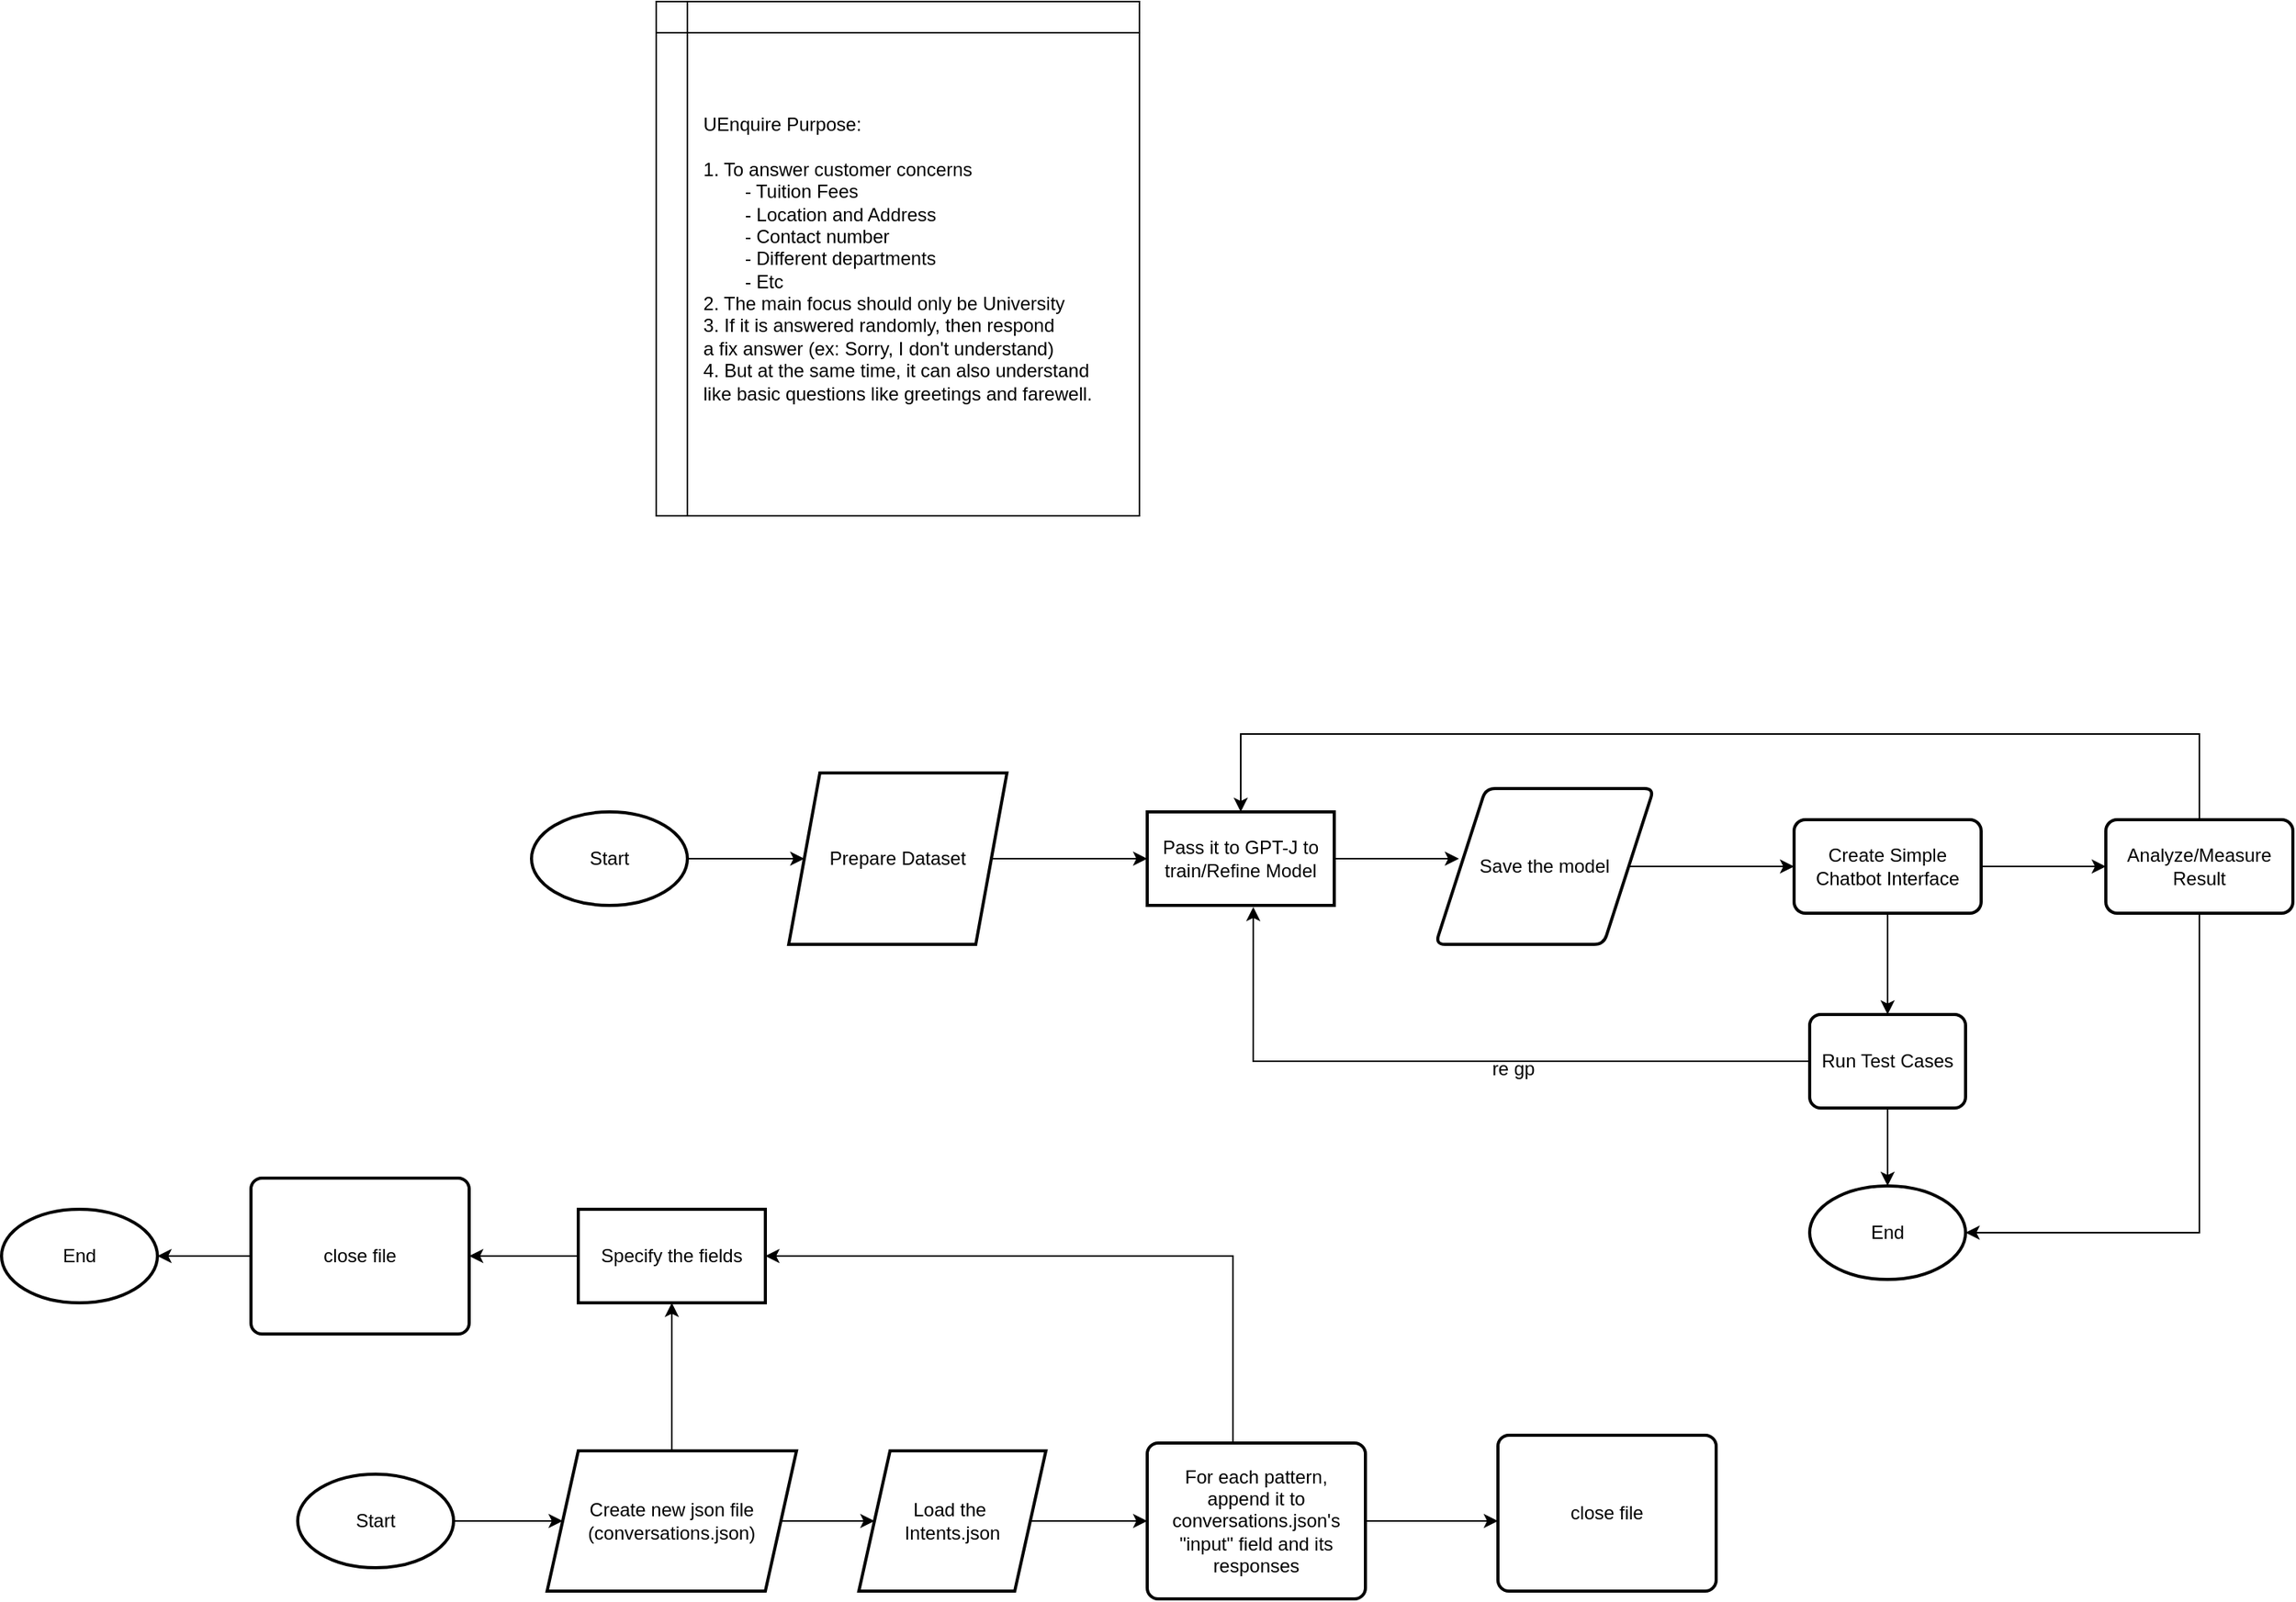<mxfile version="24.6.4" type="github">
  <diagram id="C5RBs43oDa-KdzZeNtuy" name="Page-1">
    <mxGraphModel dx="2261" dy="821" grid="1" gridSize="10" guides="1" tooltips="1" connect="1" arrows="1" fold="1" page="1" pageScale="1" pageWidth="827" pageHeight="1169" math="0" shadow="0">
      <root>
        <mxCell id="WIyWlLk6GJQsqaUBKTNV-0" />
        <mxCell id="WIyWlLk6GJQsqaUBKTNV-1" parent="WIyWlLk6GJQsqaUBKTNV-0" />
        <mxCell id="p2aKJpBdtwRCTskT0FWo-0" value="&lt;div align=&quot;left&quot;&gt;UEnquire Purpose:&lt;/div&gt;&lt;div align=&quot;left&quot;&gt;&lt;br&gt;&lt;/div&gt;&lt;div align=&quot;left&quot;&gt;1. To answer customer concerns&lt;/div&gt;&lt;div align=&quot;left&quot;&gt;&lt;span style=&quot;white-space: pre;&quot;&gt;&#x9;&lt;/span&gt;- Tuition Fees&lt;/div&gt;&lt;div align=&quot;left&quot;&gt;&lt;span style=&quot;white-space: pre;&quot;&gt;&#x9;&lt;/span&gt;- Location and Address&lt;/div&gt;&lt;div align=&quot;left&quot;&gt;&lt;span style=&quot;white-space: pre;&quot;&gt;&#x9;&lt;/span&gt;- Contact number&lt;/div&gt;&lt;div align=&quot;left&quot;&gt;&lt;span style=&quot;white-space: pre;&quot;&gt;&#x9;&lt;/span&gt;- Different departments&lt;/div&gt;&lt;div align=&quot;left&quot;&gt;&lt;span style=&quot;white-space: pre;&quot;&gt;&#x9;&lt;/span&gt;- Etc&lt;/div&gt;&lt;div align=&quot;left&quot;&gt;2. The main focus should only be University&lt;/div&gt;&lt;div align=&quot;left&quot;&gt;3. If it is answered randomly, then respond&lt;br&gt;a fix answer (ex: Sorry, I don&#39;t understand)&lt;/div&gt;&lt;div align=&quot;left&quot;&gt;4. But at the same time, it can also understand&lt;/div&gt;&lt;div align=&quot;left&quot;&gt;like basic questions like greetings and farewell.&lt;br&gt;&lt;/div&gt;" style="shape=internalStorage;whiteSpace=wrap;html=1;backgroundOutline=1;" parent="WIyWlLk6GJQsqaUBKTNV-1" vertex="1">
          <mxGeometry x="130" y="130" width="310" height="330" as="geometry" />
        </mxCell>
        <mxCell id="p2aKJpBdtwRCTskT0FWo-5" value="" style="edgeStyle=orthogonalEdgeStyle;rounded=0;orthogonalLoop=1;jettySize=auto;html=1;" parent="WIyWlLk6GJQsqaUBKTNV-1" source="p2aKJpBdtwRCTskT0FWo-3" target="p2aKJpBdtwRCTskT0FWo-4" edge="1">
          <mxGeometry relative="1" as="geometry" />
        </mxCell>
        <mxCell id="p2aKJpBdtwRCTskT0FWo-3" value="Start" style="strokeWidth=2;html=1;shape=mxgraph.flowchart.start_1;whiteSpace=wrap;" parent="WIyWlLk6GJQsqaUBKTNV-1" vertex="1">
          <mxGeometry x="50" y="650" width="100" height="60" as="geometry" />
        </mxCell>
        <mxCell id="p2aKJpBdtwRCTskT0FWo-7" value="" style="edgeStyle=orthogonalEdgeStyle;rounded=0;orthogonalLoop=1;jettySize=auto;html=1;" parent="WIyWlLk6GJQsqaUBKTNV-1" source="p2aKJpBdtwRCTskT0FWo-4" target="p2aKJpBdtwRCTskT0FWo-6" edge="1">
          <mxGeometry relative="1" as="geometry" />
        </mxCell>
        <mxCell id="p2aKJpBdtwRCTskT0FWo-4" value="Prepare Dataset" style="shape=parallelogram;perimeter=parallelogramPerimeter;whiteSpace=wrap;html=1;fixedSize=1;strokeWidth=2;" parent="WIyWlLk6GJQsqaUBKTNV-1" vertex="1">
          <mxGeometry x="215" y="625" width="140" height="110" as="geometry" />
        </mxCell>
        <mxCell id="p2aKJpBdtwRCTskT0FWo-9" value="" style="edgeStyle=orthogonalEdgeStyle;rounded=0;orthogonalLoop=1;jettySize=auto;html=1;" parent="WIyWlLk6GJQsqaUBKTNV-1" source="p2aKJpBdtwRCTskT0FWo-6" edge="1">
          <mxGeometry relative="1" as="geometry">
            <mxPoint x="645" y="680" as="targetPoint" />
          </mxGeometry>
        </mxCell>
        <mxCell id="p2aKJpBdtwRCTskT0FWo-6" value="Pass it to GPT-J to train/Refine Model" style="whiteSpace=wrap;html=1;strokeWidth=2;" parent="WIyWlLk6GJQsqaUBKTNV-1" vertex="1">
          <mxGeometry x="445" y="650" width="120" height="60" as="geometry" />
        </mxCell>
        <mxCell id="p2aKJpBdtwRCTskT0FWo-12" value="" style="edgeStyle=orthogonalEdgeStyle;rounded=0;orthogonalLoop=1;jettySize=auto;html=1;" parent="WIyWlLk6GJQsqaUBKTNV-1" source="p2aKJpBdtwRCTskT0FWo-10" target="p2aKJpBdtwRCTskT0FWo-11" edge="1">
          <mxGeometry relative="1" as="geometry" />
        </mxCell>
        <mxCell id="p2aKJpBdtwRCTskT0FWo-10" value="Save the model" style="shape=parallelogram;html=1;strokeWidth=2;perimeter=parallelogramPerimeter;whiteSpace=wrap;rounded=1;arcSize=12;size=0.23;" parent="WIyWlLk6GJQsqaUBKTNV-1" vertex="1">
          <mxGeometry x="630" y="635" width="140" height="100" as="geometry" />
        </mxCell>
        <mxCell id="p2aKJpBdtwRCTskT0FWo-14" value="" style="edgeStyle=orthogonalEdgeStyle;rounded=0;orthogonalLoop=1;jettySize=auto;html=1;" parent="WIyWlLk6GJQsqaUBKTNV-1" source="p2aKJpBdtwRCTskT0FWo-11" edge="1">
          <mxGeometry relative="1" as="geometry">
            <mxPoint x="920" y="780" as="targetPoint" />
          </mxGeometry>
        </mxCell>
        <mxCell id="p2aKJpBdtwRCTskT0FWo-19" value="" style="edgeStyle=orthogonalEdgeStyle;rounded=0;orthogonalLoop=1;jettySize=auto;html=1;" parent="WIyWlLk6GJQsqaUBKTNV-1" source="p2aKJpBdtwRCTskT0FWo-11" target="p2aKJpBdtwRCTskT0FWo-18" edge="1">
          <mxGeometry relative="1" as="geometry" />
        </mxCell>
        <mxCell id="p2aKJpBdtwRCTskT0FWo-11" value="Create Simple Chatbot Interface" style="rounded=1;whiteSpace=wrap;html=1;strokeWidth=2;arcSize=12;" parent="WIyWlLk6GJQsqaUBKTNV-1" vertex="1">
          <mxGeometry x="860" y="655" width="120" height="60" as="geometry" />
        </mxCell>
        <mxCell id="p2aKJpBdtwRCTskT0FWo-26" value="" style="edgeStyle=orthogonalEdgeStyle;rounded=0;orthogonalLoop=1;jettySize=auto;html=1;" parent="WIyWlLk6GJQsqaUBKTNV-1" source="p2aKJpBdtwRCTskT0FWo-15" target="p2aKJpBdtwRCTskT0FWo-25" edge="1">
          <mxGeometry relative="1" as="geometry" />
        </mxCell>
        <mxCell id="p2aKJpBdtwRCTskT0FWo-15" value="Run Test Cases" style="rounded=1;whiteSpace=wrap;html=1;absoluteArcSize=1;arcSize=14;strokeWidth=2;" parent="WIyWlLk6GJQsqaUBKTNV-1" vertex="1">
          <mxGeometry x="870" y="780" width="100" height="60" as="geometry" />
        </mxCell>
        <mxCell id="p2aKJpBdtwRCTskT0FWo-24" style="edgeStyle=orthogonalEdgeStyle;rounded=0;orthogonalLoop=1;jettySize=auto;html=1;entryX=0.5;entryY=0;entryDx=0;entryDy=0;" parent="WIyWlLk6GJQsqaUBKTNV-1" source="p2aKJpBdtwRCTskT0FWo-18" target="p2aKJpBdtwRCTskT0FWo-6" edge="1">
          <mxGeometry relative="1" as="geometry">
            <Array as="points">
              <mxPoint x="1120" y="600" />
              <mxPoint x="505" y="600" />
            </Array>
          </mxGeometry>
        </mxCell>
        <mxCell id="p2aKJpBdtwRCTskT0FWo-18" value="Analyze/Measure Result" style="rounded=1;whiteSpace=wrap;html=1;strokeWidth=2;arcSize=12;" parent="WIyWlLk6GJQsqaUBKTNV-1" vertex="1">
          <mxGeometry x="1060" y="655" width="120" height="60" as="geometry" />
        </mxCell>
        <mxCell id="p2aKJpBdtwRCTskT0FWo-23" style="edgeStyle=orthogonalEdgeStyle;rounded=0;orthogonalLoop=1;jettySize=auto;html=1;entryX=0.567;entryY=1.017;entryDx=0;entryDy=0;entryPerimeter=0;" parent="WIyWlLk6GJQsqaUBKTNV-1" source="p2aKJpBdtwRCTskT0FWo-15" target="p2aKJpBdtwRCTskT0FWo-6" edge="1">
          <mxGeometry relative="1" as="geometry" />
        </mxCell>
        <mxCell id="p2aKJpBdtwRCTskT0FWo-25" value="End" style="strokeWidth=2;html=1;shape=mxgraph.flowchart.start_1;whiteSpace=wrap;" parent="WIyWlLk6GJQsqaUBKTNV-1" vertex="1">
          <mxGeometry x="870" y="890" width="100" height="60" as="geometry" />
        </mxCell>
        <mxCell id="p2aKJpBdtwRCTskT0FWo-27" style="edgeStyle=orthogonalEdgeStyle;rounded=0;orthogonalLoop=1;jettySize=auto;html=1;entryX=1;entryY=0.5;entryDx=0;entryDy=0;entryPerimeter=0;" parent="WIyWlLk6GJQsqaUBKTNV-1" source="p2aKJpBdtwRCTskT0FWo-18" target="p2aKJpBdtwRCTskT0FWo-25" edge="1">
          <mxGeometry relative="1" as="geometry">
            <Array as="points">
              <mxPoint x="1120" y="920" />
            </Array>
          </mxGeometry>
        </mxCell>
        <mxCell id="p2aKJpBdtwRCTskT0FWo-28" value="re gp" style="text;strokeColor=none;align=center;fillColor=none;html=1;verticalAlign=middle;whiteSpace=wrap;rounded=0;" parent="WIyWlLk6GJQsqaUBKTNV-1" vertex="1">
          <mxGeometry x="650" y="800" width="60" height="30" as="geometry" />
        </mxCell>
        <mxCell id="M9hHprokBBDqdbVW4p35-4" value="" style="edgeStyle=orthogonalEdgeStyle;rounded=0;orthogonalLoop=1;jettySize=auto;html=1;entryX=0;entryY=0.5;entryDx=0;entryDy=0;" edge="1" parent="WIyWlLk6GJQsqaUBKTNV-1" source="M9hHprokBBDqdbVW4p35-1" target="M9hHprokBBDqdbVW4p35-5">
          <mxGeometry relative="1" as="geometry">
            <mxPoint x="425" y="1110" as="targetPoint" />
          </mxGeometry>
        </mxCell>
        <mxCell id="M9hHprokBBDqdbVW4p35-1" value="&lt;div&gt;Load the&amp;nbsp;&lt;/div&gt;&lt;div&gt;Intents.json&lt;/div&gt;" style="shape=parallelogram;perimeter=parallelogramPerimeter;whiteSpace=wrap;html=1;fixedSize=1;strokeWidth=2;" vertex="1" parent="WIyWlLk6GJQsqaUBKTNV-1">
          <mxGeometry x="260" y="1060" width="120" height="90" as="geometry" />
        </mxCell>
        <mxCell id="M9hHprokBBDqdbVW4p35-7" value="" style="edgeStyle=orthogonalEdgeStyle;rounded=0;orthogonalLoop=1;jettySize=auto;html=1;" edge="1" parent="WIyWlLk6GJQsqaUBKTNV-1" source="M9hHprokBBDqdbVW4p35-5">
          <mxGeometry relative="1" as="geometry">
            <mxPoint x="670" y="1105" as="targetPoint" />
          </mxGeometry>
        </mxCell>
        <mxCell id="M9hHprokBBDqdbVW4p35-16" style="edgeStyle=orthogonalEdgeStyle;rounded=0;orthogonalLoop=1;jettySize=auto;html=1;entryX=1;entryY=0.5;entryDx=0;entryDy=0;" edge="1" parent="WIyWlLk6GJQsqaUBKTNV-1" source="M9hHprokBBDqdbVW4p35-5" target="M9hHprokBBDqdbVW4p35-14">
          <mxGeometry relative="1" as="geometry">
            <Array as="points">
              <mxPoint x="500" y="935" />
            </Array>
          </mxGeometry>
        </mxCell>
        <mxCell id="M9hHprokBBDqdbVW4p35-5" value="&lt;div&gt;For each pattern,&lt;/div&gt;&lt;div&gt;append it to conversations.json&#39;s &quot;input&quot; field and its responses&lt;br&gt;&lt;/div&gt;" style="rounded=1;whiteSpace=wrap;html=1;absoluteArcSize=1;arcSize=14;strokeWidth=2;" vertex="1" parent="WIyWlLk6GJQsqaUBKTNV-1">
          <mxGeometry x="445" y="1055" width="140" height="100" as="geometry" />
        </mxCell>
        <mxCell id="M9hHprokBBDqdbVW4p35-8" value="close file" style="rounded=1;whiteSpace=wrap;html=1;absoluteArcSize=1;arcSize=14;strokeWidth=2;" vertex="1" parent="WIyWlLk6GJQsqaUBKTNV-1">
          <mxGeometry x="670" y="1050" width="140" height="100" as="geometry" />
        </mxCell>
        <mxCell id="M9hHprokBBDqdbVW4p35-13" value="" style="edgeStyle=orthogonalEdgeStyle;rounded=0;orthogonalLoop=1;jettySize=auto;html=1;" edge="1" parent="WIyWlLk6GJQsqaUBKTNV-1" source="M9hHprokBBDqdbVW4p35-10" target="M9hHprokBBDqdbVW4p35-1">
          <mxGeometry relative="1" as="geometry" />
        </mxCell>
        <mxCell id="M9hHprokBBDqdbVW4p35-15" value="" style="edgeStyle=orthogonalEdgeStyle;rounded=0;orthogonalLoop=1;jettySize=auto;html=1;" edge="1" parent="WIyWlLk6GJQsqaUBKTNV-1" source="M9hHprokBBDqdbVW4p35-10" target="M9hHprokBBDqdbVW4p35-14">
          <mxGeometry relative="1" as="geometry" />
        </mxCell>
        <mxCell id="M9hHprokBBDqdbVW4p35-10" value="&lt;div&gt;Create new json file&lt;/div&gt;&lt;div&gt;(conversations.json)&lt;br&gt;&lt;/div&gt;" style="shape=parallelogram;perimeter=parallelogramPerimeter;whiteSpace=wrap;html=1;fixedSize=1;strokeWidth=2;" vertex="1" parent="WIyWlLk6GJQsqaUBKTNV-1">
          <mxGeometry x="60" y="1060" width="160" height="90" as="geometry" />
        </mxCell>
        <mxCell id="M9hHprokBBDqdbVW4p35-12" value="" style="edgeStyle=orthogonalEdgeStyle;rounded=0;orthogonalLoop=1;jettySize=auto;html=1;" edge="1" parent="WIyWlLk6GJQsqaUBKTNV-1" source="M9hHprokBBDqdbVW4p35-11" target="M9hHprokBBDqdbVW4p35-10">
          <mxGeometry relative="1" as="geometry" />
        </mxCell>
        <mxCell id="M9hHprokBBDqdbVW4p35-11" value="Start" style="strokeWidth=2;html=1;shape=mxgraph.flowchart.start_1;whiteSpace=wrap;" vertex="1" parent="WIyWlLk6GJQsqaUBKTNV-1">
          <mxGeometry x="-100" y="1075" width="100" height="60" as="geometry" />
        </mxCell>
        <mxCell id="M9hHprokBBDqdbVW4p35-18" value="" style="edgeStyle=orthogonalEdgeStyle;rounded=0;orthogonalLoop=1;jettySize=auto;html=1;" edge="1" parent="WIyWlLk6GJQsqaUBKTNV-1" source="M9hHprokBBDqdbVW4p35-14" target="M9hHprokBBDqdbVW4p35-17">
          <mxGeometry relative="1" as="geometry" />
        </mxCell>
        <mxCell id="M9hHprokBBDqdbVW4p35-14" value="Specify the fields" style="whiteSpace=wrap;html=1;strokeWidth=2;" vertex="1" parent="WIyWlLk6GJQsqaUBKTNV-1">
          <mxGeometry x="80" y="905" width="120" height="60" as="geometry" />
        </mxCell>
        <mxCell id="M9hHprokBBDqdbVW4p35-20" value="" style="edgeStyle=orthogonalEdgeStyle;rounded=0;orthogonalLoop=1;jettySize=auto;html=1;" edge="1" parent="WIyWlLk6GJQsqaUBKTNV-1" source="M9hHprokBBDqdbVW4p35-17" target="M9hHprokBBDqdbVW4p35-19">
          <mxGeometry relative="1" as="geometry" />
        </mxCell>
        <mxCell id="M9hHprokBBDqdbVW4p35-17" value="close file" style="rounded=1;whiteSpace=wrap;html=1;absoluteArcSize=1;arcSize=14;strokeWidth=2;" vertex="1" parent="WIyWlLk6GJQsqaUBKTNV-1">
          <mxGeometry x="-130" y="885" width="140" height="100" as="geometry" />
        </mxCell>
        <mxCell id="M9hHprokBBDqdbVW4p35-19" value="End" style="strokeWidth=2;html=1;shape=mxgraph.flowchart.start_1;whiteSpace=wrap;" vertex="1" parent="WIyWlLk6GJQsqaUBKTNV-1">
          <mxGeometry x="-290" y="905" width="100" height="60" as="geometry" />
        </mxCell>
      </root>
    </mxGraphModel>
  </diagram>
</mxfile>
